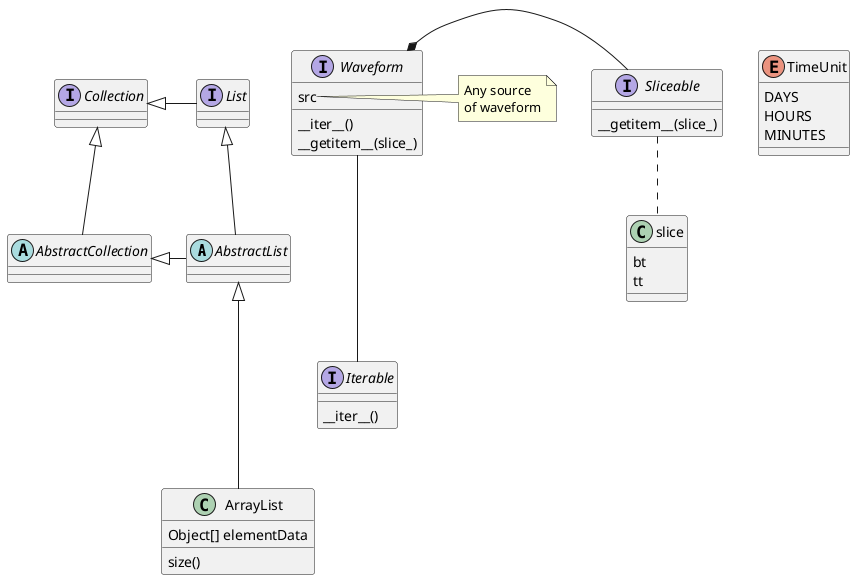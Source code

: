 @startuml


'''''' Below is just to remember a few things
'https://plantuml.com/class-diagram

abstract class AbstractList
abstract AbstractCollection
interface List
interface Collection

List <|-- AbstractList
Collection <|-- AbstractCollection

Collection <|- List
AbstractCollection <|- AbstractList
AbstractList <|--- ArrayList

class ArrayList {
Object[] elementData
size()
}

enum TimeUnit {
DAYS
HOURS
MINUTES
}




interface Iterable{
__iter__()
}

interface Sliceable {
__getitem__(slice_)
}

class slice {
    bt
    tt
}

interface Waveform {
src
__iter__()
__getitem__(slice_)
}

Waveform --- Iterable
Waveform *- Sliceable
Sliceable .. slice

note right of Waveform::src
    Any source
    of waveform
end note

@enduml